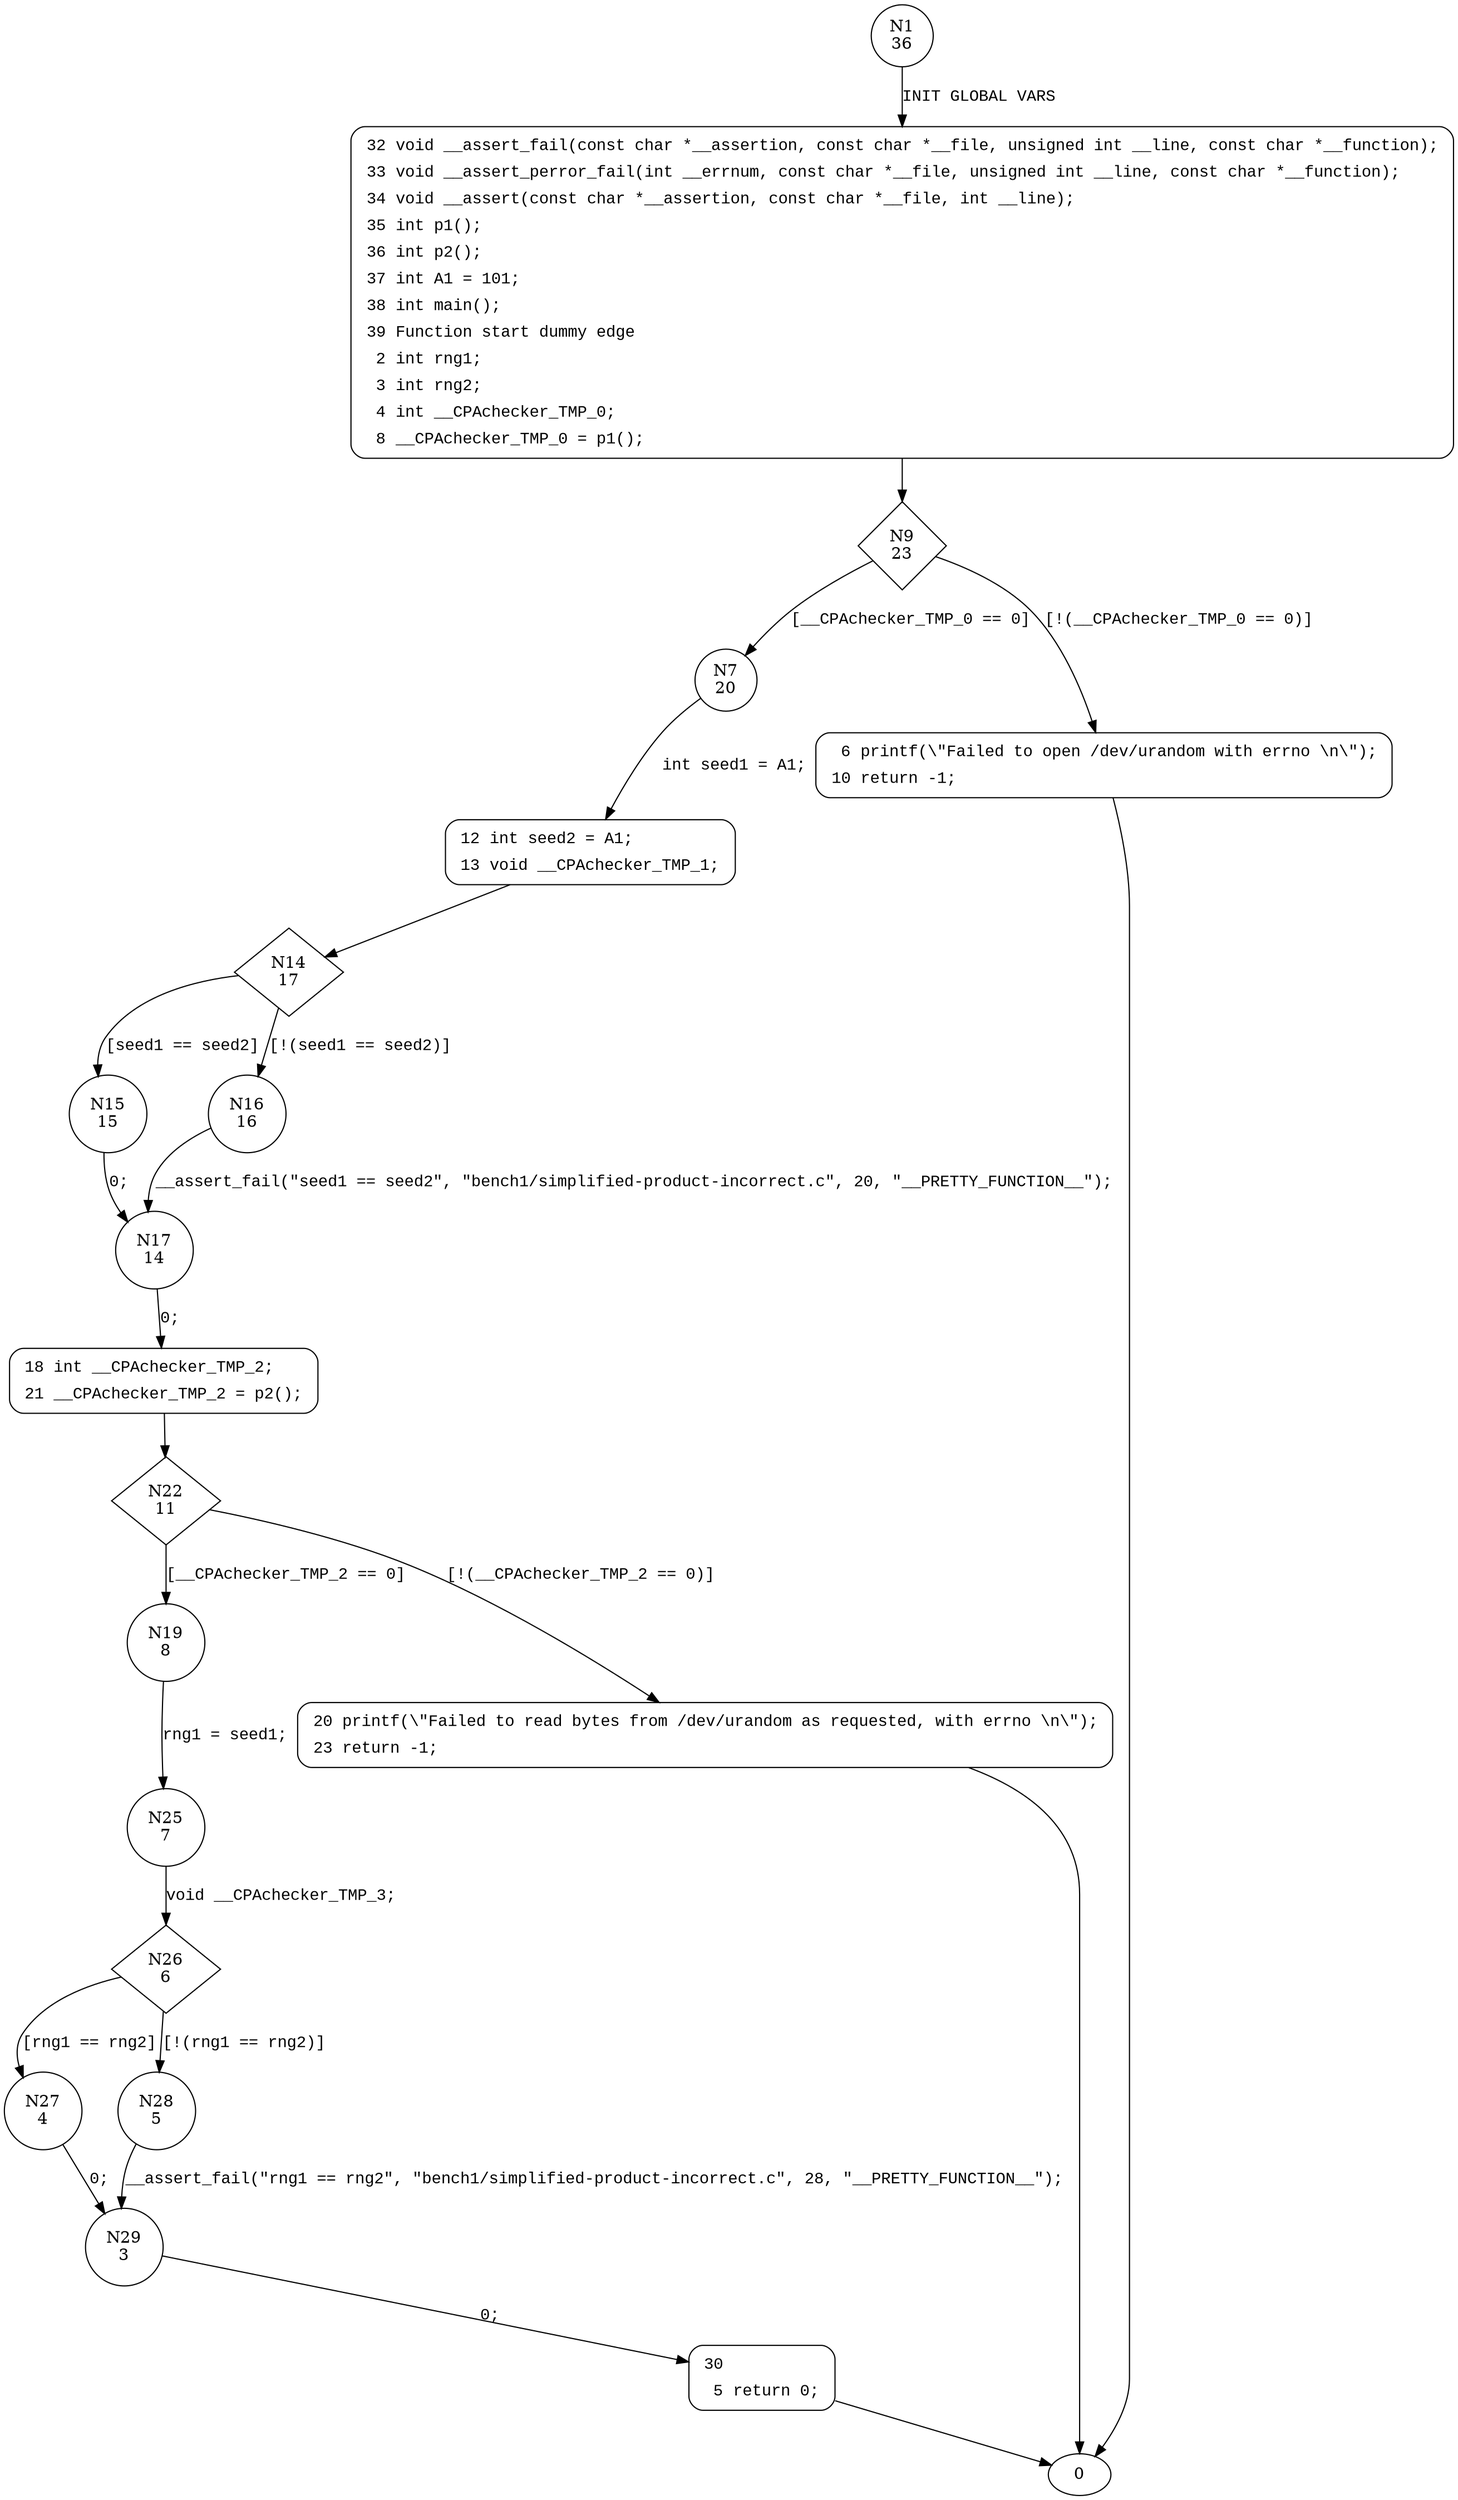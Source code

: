 digraph main {
1 [shape="circle" label="N1\n36"]
32 [shape="circle" label="N32\n35"]
9 [shape="diamond" label="N9\n23"]
7 [shape="circle" label="N7\n20"]
6 [shape="circle" label="N6\n22"]
12 [shape="circle" label="N12\n19"]
14 [shape="diamond" label="N14\n17"]
15 [shape="circle" label="N15\n15"]
16 [shape="circle" label="N16\n16"]
17 [shape="circle" label="N17\n14"]
18 [shape="circle" label="N18\n13"]
22 [shape="diamond" label="N22\n11"]
19 [shape="circle" label="N19\n8"]
20 [shape="circle" label="N20\n10"]
25 [shape="circle" label="N25\n7"]
26 [shape="diamond" label="N26\n6"]
27 [shape="circle" label="N27\n4"]
28 [shape="circle" label="N28\n5"]
29 [shape="circle" label="N29\n3"]
30 [shape="circle" label="N30\n2"]
32 [style="filled,bold" penwidth="1" fillcolor="white" fontname="Courier New" shape="Mrecord" label=<<table border="0" cellborder="0" cellpadding="3" bgcolor="white"><tr><td align="right">32</td><td align="left">void __assert_fail(const char *__assertion, const char *__file, unsigned int __line, const char *__function);</td></tr><tr><td align="right">33</td><td align="left">void __assert_perror_fail(int __errnum, const char *__file, unsigned int __line, const char *__function);</td></tr><tr><td align="right">34</td><td align="left">void __assert(const char *__assertion, const char *__file, int __line);</td></tr><tr><td align="right">35</td><td align="left">int p1();</td></tr><tr><td align="right">36</td><td align="left">int p2();</td></tr><tr><td align="right">37</td><td align="left">int A1 = 101;</td></tr><tr><td align="right">38</td><td align="left">int main();</td></tr><tr><td align="right">39</td><td align="left">Function start dummy edge</td></tr><tr><td align="right">2</td><td align="left">int rng1;</td></tr><tr><td align="right">3</td><td align="left">int rng2;</td></tr><tr><td align="right">4</td><td align="left">int __CPAchecker_TMP_0;</td></tr><tr><td align="right">8</td><td align="left">__CPAchecker_TMP_0 = p1();</td></tr></table>>]
32 -> 9[label=""]
6 [style="filled,bold" penwidth="1" fillcolor="white" fontname="Courier New" shape="Mrecord" label=<<table border="0" cellborder="0" cellpadding="3" bgcolor="white"><tr><td align="right">6</td><td align="left">printf(\"Failed to open /dev/urandom with errno \n\");</td></tr><tr><td align="right">10</td><td align="left">return -1;</td></tr></table>>]
6 -> 0[label=""]
12 [style="filled,bold" penwidth="1" fillcolor="white" fontname="Courier New" shape="Mrecord" label=<<table border="0" cellborder="0" cellpadding="3" bgcolor="white"><tr><td align="right">12</td><td align="left">int seed2 = A1;</td></tr><tr><td align="right">13</td><td align="left">void __CPAchecker_TMP_1;</td></tr></table>>]
12 -> 14[label=""]
18 [style="filled,bold" penwidth="1" fillcolor="white" fontname="Courier New" shape="Mrecord" label=<<table border="0" cellborder="0" cellpadding="3" bgcolor="white"><tr><td align="right">18</td><td align="left">int __CPAchecker_TMP_2;</td></tr><tr><td align="right">21</td><td align="left">__CPAchecker_TMP_2 = p2();</td></tr></table>>]
18 -> 22[label=""]
20 [style="filled,bold" penwidth="1" fillcolor="white" fontname="Courier New" shape="Mrecord" label=<<table border="0" cellborder="0" cellpadding="3" bgcolor="white"><tr><td align="right">20</td><td align="left">printf(\"Failed to read bytes from /dev/urandom as requested, with errno \n\");</td></tr><tr><td align="right">23</td><td align="left">return -1;</td></tr></table>>]
20 -> 0[label=""]
30 [style="filled,bold" penwidth="1" fillcolor="white" fontname="Courier New" shape="Mrecord" label=<<table border="0" cellborder="0" cellpadding="3" bgcolor="white"><tr><td align="right">30</td><td align="left"></td></tr><tr><td align="right">5</td><td align="left">return 0;</td></tr></table>>]
30 -> 0[label=""]
1 -> 32 [label="INIT GLOBAL VARS" fontname="Courier New"]
9 -> 7 [label="[__CPAchecker_TMP_0 == 0]" fontname="Courier New"]
9 -> 6 [label="[!(__CPAchecker_TMP_0 == 0)]" fontname="Courier New"]
7 -> 12 [label="int seed1 = A1;" fontname="Courier New"]
14 -> 15 [label="[seed1 == seed2]" fontname="Courier New"]
14 -> 16 [label="[!(seed1 == seed2)]" fontname="Courier New"]
17 -> 18 [label="0;" fontname="Courier New"]
22 -> 19 [label="[__CPAchecker_TMP_2 == 0]" fontname="Courier New"]
22 -> 20 [label="[!(__CPAchecker_TMP_2 == 0)]" fontname="Courier New"]
19 -> 25 [label="rng1 = seed1;" fontname="Courier New"]
26 -> 27 [label="[rng1 == rng2]" fontname="Courier New"]
26 -> 28 [label="[!(rng1 == rng2)]" fontname="Courier New"]
29 -> 30 [label="0;" fontname="Courier New"]
27 -> 29 [label="0;" fontname="Courier New"]
16 -> 17 [label="__assert_fail(\"seed1 == seed2\", \"bench1/simplified-product-incorrect.c\", 20, \"__PRETTY_FUNCTION__\");" fontname="Courier New"]
25 -> 26 [label="void __CPAchecker_TMP_3;" fontname="Courier New"]
28 -> 29 [label="__assert_fail(\"rng1 == rng2\", \"bench1/simplified-product-incorrect.c\", 28, \"__PRETTY_FUNCTION__\");" fontname="Courier New"]
15 -> 17 [label="0;" fontname="Courier New"]
}